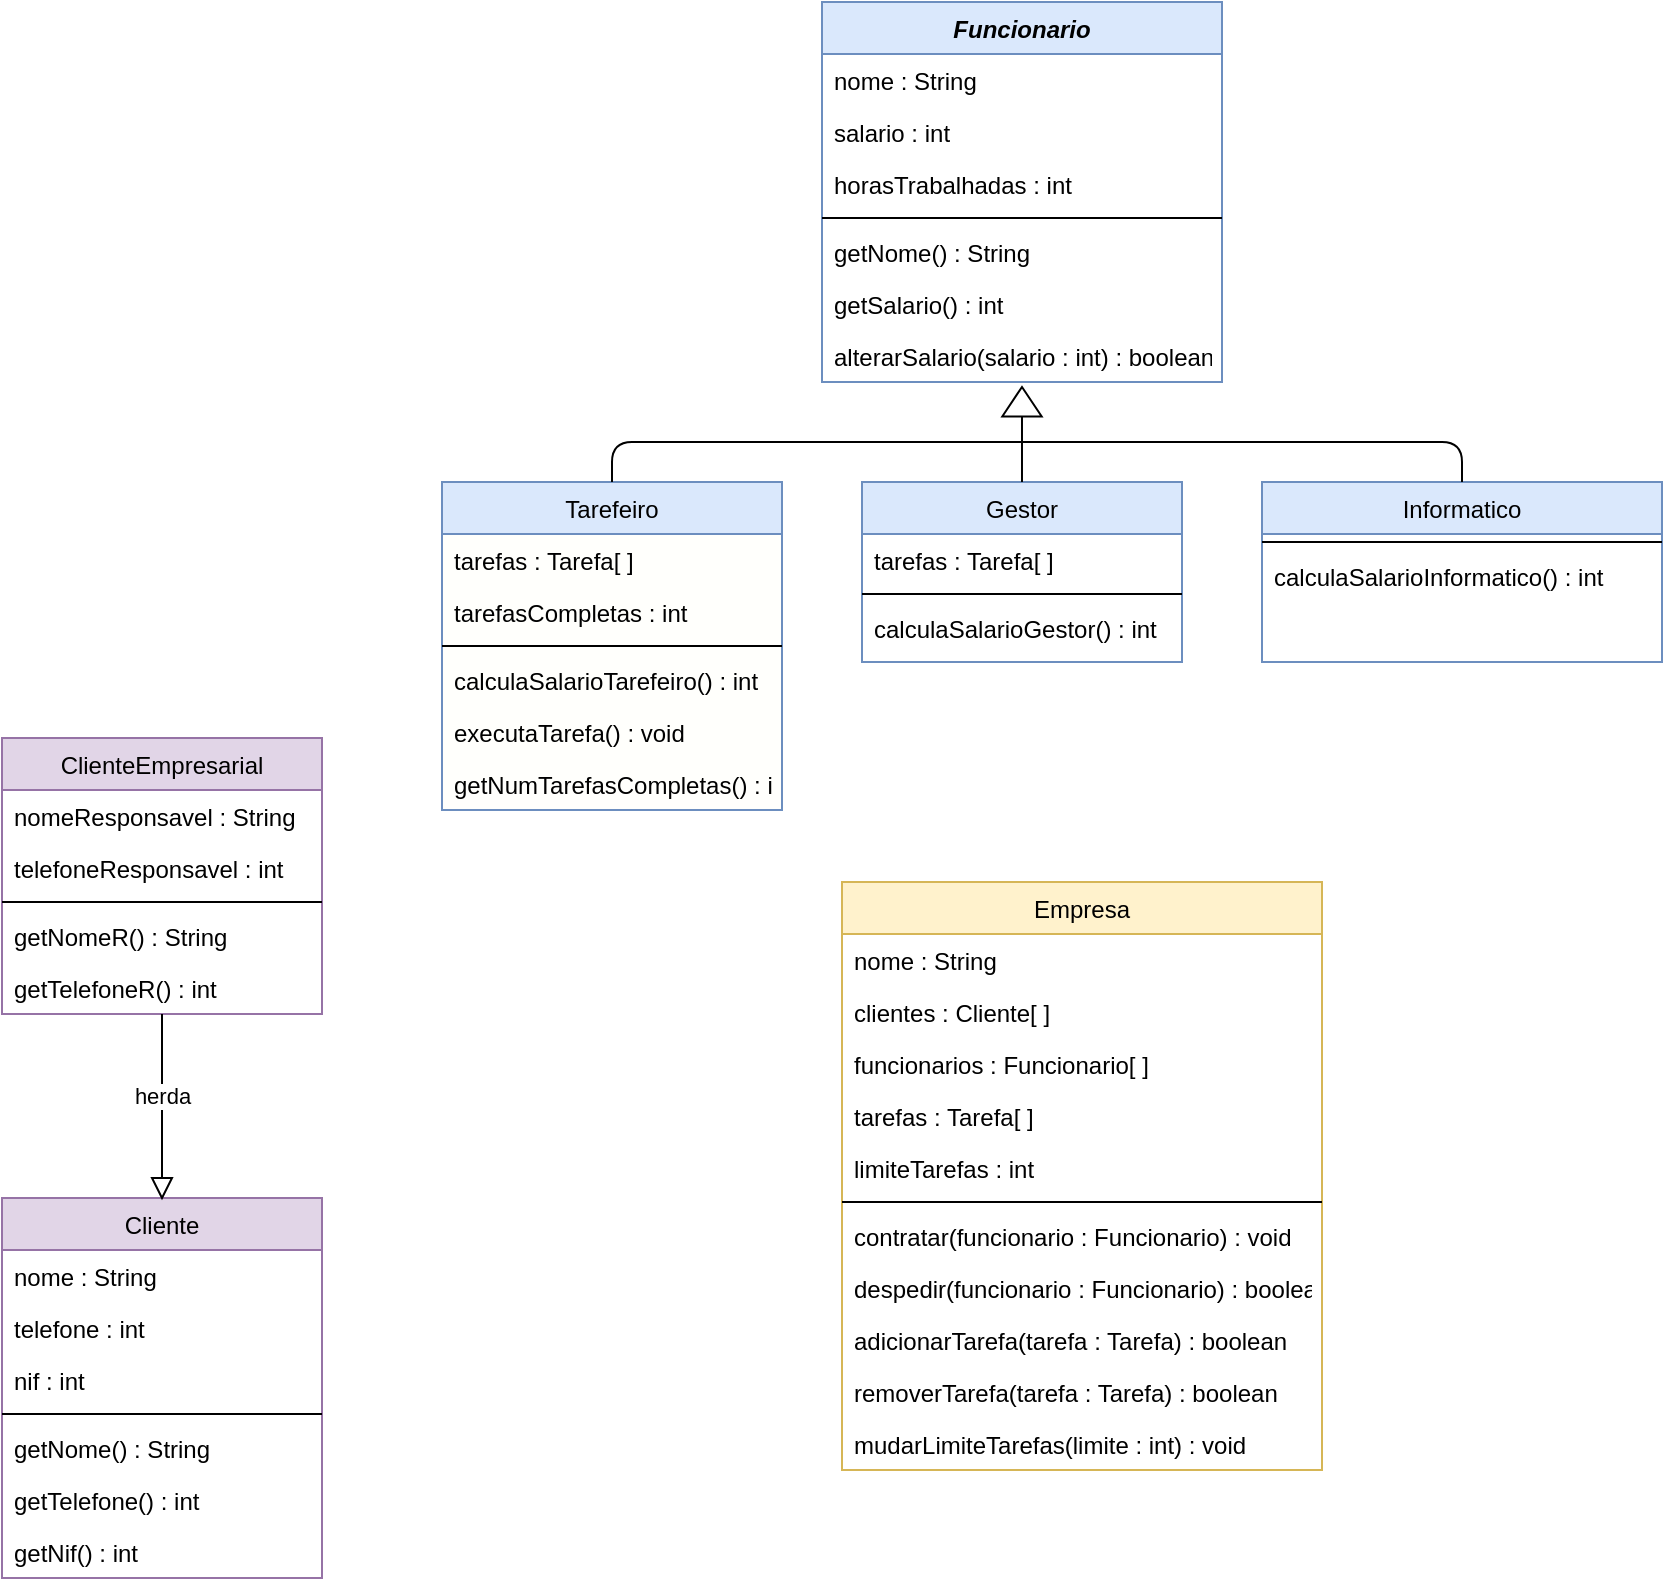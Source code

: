 <mxfile version="13.10.2" type="device"><diagram id="C5RBs43oDa-KdzZeNtuy" name="Page-1"><mxGraphModel dx="906" dy="1689" grid="1" gridSize="10" guides="1" tooltips="1" connect="1" arrows="1" fold="1" page="1" pageScale="1" pageWidth="827" pageHeight="1169" math="0" shadow="0"><root><mxCell id="WIyWlLk6GJQsqaUBKTNV-0"/><mxCell id="WIyWlLk6GJQsqaUBKTNV-1" parent="WIyWlLk6GJQsqaUBKTNV-0"/><mxCell id="zkfFHV4jXpPFQw0GAbJ--0" value="ClienteEmpresarial" style="swimlane;fontStyle=0;align=center;verticalAlign=top;childLayout=stackLayout;horizontal=1;startSize=26;horizontalStack=0;resizeParent=1;resizeLast=0;collapsible=1;marginBottom=0;rounded=0;shadow=0;strokeWidth=1;fillColor=#e1d5e7;strokeColor=#9673a6;swimlaneFillColor=#ffffff;" parent="WIyWlLk6GJQsqaUBKTNV-1" vertex="1"><mxGeometry x="90" y="-472" width="160" height="138" as="geometry"><mxRectangle x="230" y="140" width="160" height="26" as="alternateBounds"/></mxGeometry></mxCell><mxCell id="zkfFHV4jXpPFQw0GAbJ--1" value="nomeResponsavel : String" style="text;align=left;verticalAlign=top;spacingLeft=4;spacingRight=4;overflow=hidden;rotatable=0;points=[[0,0.5],[1,0.5]];portConstraint=eastwest;" parent="zkfFHV4jXpPFQw0GAbJ--0" vertex="1"><mxGeometry y="26" width="160" height="26" as="geometry"/></mxCell><mxCell id="zkfFHV4jXpPFQw0GAbJ--2" value="telefoneResponsavel : int" style="text;align=left;verticalAlign=top;spacingLeft=4;spacingRight=4;overflow=hidden;rotatable=0;points=[[0,0.5],[1,0.5]];portConstraint=eastwest;rounded=0;shadow=0;html=0;" parent="zkfFHV4jXpPFQw0GAbJ--0" vertex="1"><mxGeometry y="52" width="160" height="26" as="geometry"/></mxCell><mxCell id="zkfFHV4jXpPFQw0GAbJ--4" value="" style="line;html=1;strokeWidth=1;align=left;verticalAlign=middle;spacingTop=-1;spacingLeft=3;spacingRight=3;rotatable=0;labelPosition=right;points=[];portConstraint=eastwest;" parent="zkfFHV4jXpPFQw0GAbJ--0" vertex="1"><mxGeometry y="78" width="160" height="8" as="geometry"/></mxCell><mxCell id="zkfFHV4jXpPFQw0GAbJ--5" value="getNomeR() : String" style="text;align=left;verticalAlign=top;spacingLeft=4;spacingRight=4;overflow=hidden;rotatable=0;points=[[0,0.5],[1,0.5]];portConstraint=eastwest;" parent="zkfFHV4jXpPFQw0GAbJ--0" vertex="1"><mxGeometry y="86" width="160" height="26" as="geometry"/></mxCell><mxCell id="XM5NLu4R7-wN5_ERn8bG-16" value="getTelefoneR() : int" style="text;align=left;verticalAlign=top;spacingLeft=4;spacingRight=4;overflow=hidden;rotatable=0;points=[[0,0.5],[1,0.5]];portConstraint=eastwest;" vertex="1" parent="zkfFHV4jXpPFQw0GAbJ--0"><mxGeometry y="112" width="160" height="26" as="geometry"/></mxCell><mxCell id="zkfFHV4jXpPFQw0GAbJ--6" value="Empresa" style="swimlane;fontStyle=0;align=center;verticalAlign=top;childLayout=stackLayout;horizontal=1;startSize=26;horizontalStack=0;resizeParent=1;resizeLast=0;collapsible=1;marginBottom=0;rounded=0;shadow=0;strokeWidth=1;fillColor=#fff2cc;strokeColor=#d6b656;swimlaneFillColor=#ffffff;" parent="WIyWlLk6GJQsqaUBKTNV-1" vertex="1"><mxGeometry x="510" y="-400" width="240" height="294" as="geometry"><mxRectangle x="130" y="380" width="160" height="26" as="alternateBounds"/></mxGeometry></mxCell><mxCell id="XM5NLu4R7-wN5_ERn8bG-1" value="nome : String" style="text;align=left;verticalAlign=top;spacingLeft=4;spacingRight=4;overflow=hidden;rotatable=0;points=[[0,0.5],[1,0.5]];portConstraint=eastwest;" vertex="1" parent="zkfFHV4jXpPFQw0GAbJ--6"><mxGeometry y="26" width="240" height="26" as="geometry"/></mxCell><mxCell id="zkfFHV4jXpPFQw0GAbJ--7" value="clientes : Cliente[ ]" style="text;align=left;verticalAlign=top;spacingLeft=4;spacingRight=4;overflow=hidden;rotatable=0;points=[[0,0.5],[1,0.5]];portConstraint=eastwest;" parent="zkfFHV4jXpPFQw0GAbJ--6" vertex="1"><mxGeometry y="52" width="240" height="26" as="geometry"/></mxCell><mxCell id="XM5NLu4R7-wN5_ERn8bG-0" value="funcionarios : Funcionario[ ]" style="text;align=left;verticalAlign=top;spacingLeft=4;spacingRight=4;overflow=hidden;rotatable=0;points=[[0,0.5],[1,0.5]];portConstraint=eastwest;" vertex="1" parent="zkfFHV4jXpPFQw0GAbJ--6"><mxGeometry y="78" width="240" height="26" as="geometry"/></mxCell><mxCell id="zkfFHV4jXpPFQw0GAbJ--8" value="tarefas : Tarefa[ ]" style="text;align=left;verticalAlign=top;spacingLeft=4;spacingRight=4;overflow=hidden;rotatable=0;points=[[0,0.5],[1,0.5]];portConstraint=eastwest;rounded=0;shadow=0;html=0;" parent="zkfFHV4jXpPFQw0GAbJ--6" vertex="1"><mxGeometry y="104" width="240" height="26" as="geometry"/></mxCell><mxCell id="XM5NLu4R7-wN5_ERn8bG-6" value="limiteTarefas : int" style="text;align=left;verticalAlign=top;spacingLeft=4;spacingRight=4;overflow=hidden;rotatable=0;points=[[0,0.5],[1,0.5]];portConstraint=eastwest;rounded=0;shadow=0;html=0;" vertex="1" parent="zkfFHV4jXpPFQw0GAbJ--6"><mxGeometry y="130" width="240" height="26" as="geometry"/></mxCell><mxCell id="zkfFHV4jXpPFQw0GAbJ--9" value="" style="line;html=1;strokeWidth=1;align=left;verticalAlign=middle;spacingTop=-1;spacingLeft=3;spacingRight=3;rotatable=0;labelPosition=right;points=[];portConstraint=eastwest;" parent="zkfFHV4jXpPFQw0GAbJ--6" vertex="1"><mxGeometry y="156" width="240" height="8" as="geometry"/></mxCell><mxCell id="zkfFHV4jXpPFQw0GAbJ--11" value="contratar(funcionario : Funcionario) : void" style="text;align=left;verticalAlign=top;spacingLeft=4;spacingRight=4;overflow=hidden;rotatable=0;points=[[0,0.5],[1,0.5]];portConstraint=eastwest;" parent="zkfFHV4jXpPFQw0GAbJ--6" vertex="1"><mxGeometry y="164" width="240" height="26" as="geometry"/></mxCell><mxCell id="XM5NLu4R7-wN5_ERn8bG-2" value="despedir(funcionario : Funcionario) : boolean" style="text;align=left;verticalAlign=top;spacingLeft=4;spacingRight=4;overflow=hidden;rotatable=0;points=[[0,0.5],[1,0.5]];portConstraint=eastwest;" vertex="1" parent="zkfFHV4jXpPFQw0GAbJ--6"><mxGeometry y="190" width="240" height="26" as="geometry"/></mxCell><mxCell id="XM5NLu4R7-wN5_ERn8bG-3" value="adicionarTarefa(tarefa : Tarefa) : boolean" style="text;align=left;verticalAlign=top;spacingLeft=4;spacingRight=4;overflow=hidden;rotatable=0;points=[[0,0.5],[1,0.5]];portConstraint=eastwest;" vertex="1" parent="zkfFHV4jXpPFQw0GAbJ--6"><mxGeometry y="216" width="240" height="26" as="geometry"/></mxCell><mxCell id="XM5NLu4R7-wN5_ERn8bG-4" value="removerTarefa(tarefa : Tarefa) : boolean" style="text;align=left;verticalAlign=top;spacingLeft=4;spacingRight=4;overflow=hidden;rotatable=0;points=[[0,0.5],[1,0.5]];portConstraint=eastwest;" vertex="1" parent="zkfFHV4jXpPFQw0GAbJ--6"><mxGeometry y="242" width="240" height="26" as="geometry"/></mxCell><mxCell id="XM5NLu4R7-wN5_ERn8bG-5" value="mudarLimiteTarefas(limite : int) : void" style="text;align=left;verticalAlign=top;spacingLeft=4;spacingRight=4;overflow=hidden;rotatable=0;points=[[0,0.5],[1,0.5]];portConstraint=eastwest;" vertex="1" parent="zkfFHV4jXpPFQw0GAbJ--6"><mxGeometry y="268" width="240" height="26" as="geometry"/></mxCell><mxCell id="zkfFHV4jXpPFQw0GAbJ--17" value="Funcionario" style="swimlane;fontStyle=3;align=center;verticalAlign=top;childLayout=stackLayout;horizontal=1;startSize=26;horizontalStack=0;resizeParent=1;resizeLast=0;collapsible=1;marginBottom=0;rounded=0;shadow=0;strokeWidth=1;fillColor=#dae8fc;strokeColor=#6c8ebf;swimlaneFillColor=#ffffff;" parent="WIyWlLk6GJQsqaUBKTNV-1" vertex="1"><mxGeometry x="500" y="-840" width="200" height="190" as="geometry"><mxRectangle x="550" y="140" width="160" height="26" as="alternateBounds"/></mxGeometry></mxCell><mxCell id="XM5NLu4R7-wN5_ERn8bG-49" value="nome : String" style="text;align=left;verticalAlign=top;spacingLeft=4;spacingRight=4;overflow=hidden;rotatable=0;points=[[0,0.5],[1,0.5]];portConstraint=eastwest;" vertex="1" parent="zkfFHV4jXpPFQw0GAbJ--17"><mxGeometry y="26" width="200" height="26" as="geometry"/></mxCell><mxCell id="zkfFHV4jXpPFQw0GAbJ--18" value="salario : int" style="text;align=left;verticalAlign=top;spacingLeft=4;spacingRight=4;overflow=hidden;rotatable=0;points=[[0,0.5],[1,0.5]];portConstraint=eastwest;" parent="zkfFHV4jXpPFQw0GAbJ--17" vertex="1"><mxGeometry y="52" width="200" height="26" as="geometry"/></mxCell><mxCell id="zkfFHV4jXpPFQw0GAbJ--19" value="horasTrabalhadas : int" style="text;align=left;verticalAlign=top;spacingLeft=4;spacingRight=4;overflow=hidden;rotatable=0;points=[[0,0.5],[1,0.5]];portConstraint=eastwest;rounded=0;shadow=0;html=0;" parent="zkfFHV4jXpPFQw0GAbJ--17" vertex="1"><mxGeometry y="78" width="200" height="26" as="geometry"/></mxCell><mxCell id="zkfFHV4jXpPFQw0GAbJ--23" value="" style="line;html=1;strokeWidth=1;align=left;verticalAlign=middle;spacingTop=-1;spacingLeft=3;spacingRight=3;rotatable=0;labelPosition=right;points=[];portConstraint=eastwest;" parent="zkfFHV4jXpPFQw0GAbJ--17" vertex="1"><mxGeometry y="104" width="200" height="8" as="geometry"/></mxCell><mxCell id="XM5NLu4R7-wN5_ERn8bG-53" value="getNome() : String" style="text;align=left;verticalAlign=top;spacingLeft=4;spacingRight=4;overflow=hidden;rotatable=0;points=[[0,0.5],[1,0.5]];portConstraint=eastwest;" vertex="1" parent="zkfFHV4jXpPFQw0GAbJ--17"><mxGeometry y="112" width="200" height="26" as="geometry"/></mxCell><mxCell id="XM5NLu4R7-wN5_ERn8bG-54" value="getSalario() : int" style="text;align=left;verticalAlign=top;spacingLeft=4;spacingRight=4;overflow=hidden;rotatable=0;points=[[0,0.5],[1,0.5]];portConstraint=eastwest;" vertex="1" parent="zkfFHV4jXpPFQw0GAbJ--17"><mxGeometry y="138" width="200" height="26" as="geometry"/></mxCell><mxCell id="XM5NLu4R7-wN5_ERn8bG-38" value="alterarSalario(salario : int) : boolean" style="text;align=left;verticalAlign=top;spacingLeft=4;spacingRight=4;overflow=hidden;rotatable=0;points=[[0,0.5],[1,0.5]];portConstraint=eastwest;" vertex="1" parent="zkfFHV4jXpPFQw0GAbJ--17"><mxGeometry y="164" width="200" height="26" as="geometry"/></mxCell><mxCell id="XM5NLu4R7-wN5_ERn8bG-8" value="Cliente" style="swimlane;fontStyle=0;align=center;verticalAlign=top;childLayout=stackLayout;horizontal=1;startSize=26;horizontalStack=0;resizeParent=1;resizeLast=0;collapsible=1;marginBottom=0;rounded=0;shadow=0;strokeWidth=1;fillColor=#e1d5e7;strokeColor=#9673a6;swimlaneFillColor=#ffffff;" vertex="1" parent="WIyWlLk6GJQsqaUBKTNV-1"><mxGeometry x="90" y="-242" width="160" height="190" as="geometry"><mxRectangle x="230" y="140" width="160" height="26" as="alternateBounds"/></mxGeometry></mxCell><mxCell id="XM5NLu4R7-wN5_ERn8bG-9" value="nome : String" style="text;align=left;verticalAlign=top;spacingLeft=4;spacingRight=4;overflow=hidden;rotatable=0;points=[[0,0.5],[1,0.5]];portConstraint=eastwest;" vertex="1" parent="XM5NLu4R7-wN5_ERn8bG-8"><mxGeometry y="26" width="160" height="26" as="geometry"/></mxCell><mxCell id="XM5NLu4R7-wN5_ERn8bG-10" value="telefone : int" style="text;align=left;verticalAlign=top;spacingLeft=4;spacingRight=4;overflow=hidden;rotatable=0;points=[[0,0.5],[1,0.5]];portConstraint=eastwest;rounded=0;shadow=0;html=0;" vertex="1" parent="XM5NLu4R7-wN5_ERn8bG-8"><mxGeometry y="52" width="160" height="26" as="geometry"/></mxCell><mxCell id="XM5NLu4R7-wN5_ERn8bG-11" value="nif : int" style="text;align=left;verticalAlign=top;spacingLeft=4;spacingRight=4;overflow=hidden;rotatable=0;points=[[0,0.5],[1,0.5]];portConstraint=eastwest;rounded=0;shadow=0;html=0;" vertex="1" parent="XM5NLu4R7-wN5_ERn8bG-8"><mxGeometry y="78" width="160" height="26" as="geometry"/></mxCell><mxCell id="XM5NLu4R7-wN5_ERn8bG-12" value="" style="line;html=1;strokeWidth=1;align=left;verticalAlign=middle;spacingTop=-1;spacingLeft=3;spacingRight=3;rotatable=0;labelPosition=right;points=[];portConstraint=eastwest;" vertex="1" parent="XM5NLu4R7-wN5_ERn8bG-8"><mxGeometry y="104" width="160" height="8" as="geometry"/></mxCell><mxCell id="XM5NLu4R7-wN5_ERn8bG-50" value="getNome() : String" style="text;align=left;verticalAlign=top;spacingLeft=4;spacingRight=4;overflow=hidden;rotatable=0;points=[[0,0.5],[1,0.5]];portConstraint=eastwest;" vertex="1" parent="XM5NLu4R7-wN5_ERn8bG-8"><mxGeometry y="112" width="160" height="26" as="geometry"/></mxCell><mxCell id="XM5NLu4R7-wN5_ERn8bG-51" value="getTelefone() : int" style="text;align=left;verticalAlign=top;spacingLeft=4;spacingRight=4;overflow=hidden;rotatable=0;points=[[0,0.5],[1,0.5]];portConstraint=eastwest;" vertex="1" parent="XM5NLu4R7-wN5_ERn8bG-8"><mxGeometry y="138" width="160" height="26" as="geometry"/></mxCell><mxCell id="XM5NLu4R7-wN5_ERn8bG-52" value="getNif() : int" style="text;align=left;verticalAlign=top;spacingLeft=4;spacingRight=4;overflow=hidden;rotatable=0;points=[[0,0.5],[1,0.5]];portConstraint=eastwest;" vertex="1" parent="XM5NLu4R7-wN5_ERn8bG-8"><mxGeometry y="164" width="160" height="26" as="geometry"/></mxCell><mxCell id="XM5NLu4R7-wN5_ERn8bG-14" value="herda" style="endArrow=none;html=1;entryX=0.5;entryY=1;entryDx=0;entryDy=0;exitX=0;exitY=0.5;exitDx=0;exitDy=0;" edge="1" parent="WIyWlLk6GJQsqaUBKTNV-1" source="XM5NLu4R7-wN5_ERn8bG-15" target="zkfFHV4jXpPFQw0GAbJ--0"><mxGeometry width="50" height="50" relative="1" as="geometry"><mxPoint x="390" y="-262" as="sourcePoint"/><mxPoint x="440" y="-312" as="targetPoint"/></mxGeometry></mxCell><mxCell id="XM5NLu4R7-wN5_ERn8bG-15" value="" style="triangle;whiteSpace=wrap;html=1;rotation=90;" vertex="1" parent="WIyWlLk6GJQsqaUBKTNV-1"><mxGeometry x="165" y="-252" width="10" height="10" as="geometry"/></mxCell><mxCell id="XM5NLu4R7-wN5_ERn8bG-17" value="Gestor" style="swimlane;fontStyle=0;align=center;verticalAlign=top;childLayout=stackLayout;horizontal=1;startSize=26;horizontalStack=0;resizeParent=1;resizeLast=0;collapsible=1;marginBottom=0;rounded=0;shadow=0;strokeWidth=1;fillColor=#dae8fc;strokeColor=#6c8ebf;swimlaneFillColor=#ffffff;" vertex="1" parent="WIyWlLk6GJQsqaUBKTNV-1"><mxGeometry x="520" y="-600" width="160" height="90" as="geometry"><mxRectangle x="550" y="140" width="160" height="26" as="alternateBounds"/></mxGeometry></mxCell><mxCell id="XM5NLu4R7-wN5_ERn8bG-18" value="tarefas : Tarefa[ ]" style="text;align=left;verticalAlign=top;spacingLeft=4;spacingRight=4;overflow=hidden;rotatable=0;points=[[0,0.5],[1,0.5]];portConstraint=eastwest;" vertex="1" parent="XM5NLu4R7-wN5_ERn8bG-17"><mxGeometry y="26" width="160" height="26" as="geometry"/></mxCell><mxCell id="XM5NLu4R7-wN5_ERn8bG-23" value="" style="line;html=1;strokeWidth=1;align=left;verticalAlign=middle;spacingTop=-1;spacingLeft=3;spacingRight=3;rotatable=0;labelPosition=right;points=[];portConstraint=eastwest;" vertex="1" parent="XM5NLu4R7-wN5_ERn8bG-17"><mxGeometry y="52" width="160" height="8" as="geometry"/></mxCell><mxCell id="XM5NLu4R7-wN5_ERn8bG-24" value="calculaSalarioGestor() : int" style="text;align=left;verticalAlign=top;spacingLeft=4;spacingRight=4;overflow=hidden;rotatable=0;points=[[0,0.5],[1,0.5]];portConstraint=eastwest;" vertex="1" parent="XM5NLu4R7-wN5_ERn8bG-17"><mxGeometry y="60" width="160" height="26" as="geometry"/></mxCell><mxCell id="XM5NLu4R7-wN5_ERn8bG-26" value="Informatico" style="swimlane;fontStyle=0;align=center;verticalAlign=top;childLayout=stackLayout;horizontal=1;startSize=26;horizontalStack=0;resizeParent=1;resizeLast=0;collapsible=1;marginBottom=0;rounded=0;shadow=0;strokeWidth=1;fillColor=#dae8fc;strokeColor=#6c8ebf;swimlaneFillColor=#ffffff;" vertex="1" parent="WIyWlLk6GJQsqaUBKTNV-1"><mxGeometry x="720" y="-600" width="200" height="90" as="geometry"><mxRectangle x="550" y="140" width="160" height="26" as="alternateBounds"/></mxGeometry></mxCell><mxCell id="XM5NLu4R7-wN5_ERn8bG-32" value="" style="line;html=1;strokeWidth=1;align=left;verticalAlign=middle;spacingTop=-1;spacingLeft=3;spacingRight=3;rotatable=0;labelPosition=right;points=[];portConstraint=eastwest;" vertex="1" parent="XM5NLu4R7-wN5_ERn8bG-26"><mxGeometry y="26" width="200" height="8" as="geometry"/></mxCell><mxCell id="XM5NLu4R7-wN5_ERn8bG-39" value="calculaSalarioInformatico() : int" style="text;align=left;verticalAlign=top;spacingLeft=4;spacingRight=4;overflow=hidden;rotatable=0;points=[[0,0.5],[1,0.5]];portConstraint=eastwest;" vertex="1" parent="XM5NLu4R7-wN5_ERn8bG-26"><mxGeometry y="34" width="200" height="26" as="geometry"/></mxCell><mxCell id="XM5NLu4R7-wN5_ERn8bG-40" value="Tarefeiro" style="swimlane;fontStyle=0;align=center;verticalAlign=top;childLayout=stackLayout;horizontal=1;startSize=26;horizontalStack=0;resizeParent=1;resizeLast=0;collapsible=1;marginBottom=0;rounded=0;shadow=0;strokeWidth=1;fillColor=#dae8fc;strokeColor=#6c8ebf;swimlaneFillColor=#FFFFFC;" vertex="1" parent="WIyWlLk6GJQsqaUBKTNV-1"><mxGeometry x="310" y="-600" width="170" height="164" as="geometry"><mxRectangle x="550" y="140" width="160" height="26" as="alternateBounds"/></mxGeometry></mxCell><mxCell id="XM5NLu4R7-wN5_ERn8bG-41" value="tarefas : Tarefa[ ]" style="text;align=left;verticalAlign=top;spacingLeft=4;spacingRight=4;overflow=hidden;rotatable=0;points=[[0,0.5],[1,0.5]];portConstraint=eastwest;" vertex="1" parent="XM5NLu4R7-wN5_ERn8bG-40"><mxGeometry y="26" width="170" height="26" as="geometry"/></mxCell><mxCell id="XM5NLu4R7-wN5_ERn8bG-59" value="tarefasCompletas : int" style="text;align=left;verticalAlign=top;spacingLeft=4;spacingRight=4;overflow=hidden;rotatable=0;points=[[0,0.5],[1,0.5]];portConstraint=eastwest;" vertex="1" parent="XM5NLu4R7-wN5_ERn8bG-40"><mxGeometry y="52" width="170" height="26" as="geometry"/></mxCell><mxCell id="XM5NLu4R7-wN5_ERn8bG-46" value="" style="line;html=1;strokeWidth=1;align=left;verticalAlign=middle;spacingTop=-1;spacingLeft=3;spacingRight=3;rotatable=0;labelPosition=right;points=[];portConstraint=eastwest;" vertex="1" parent="XM5NLu4R7-wN5_ERn8bG-40"><mxGeometry y="78" width="170" height="8" as="geometry"/></mxCell><mxCell id="XM5NLu4R7-wN5_ERn8bG-47" value="calculaSalarioTarefeiro() : int" style="text;align=left;verticalAlign=top;spacingLeft=4;spacingRight=4;overflow=hidden;rotatable=0;points=[[0,0.5],[1,0.5]];portConstraint=eastwest;" vertex="1" parent="XM5NLu4R7-wN5_ERn8bG-40"><mxGeometry y="86" width="170" height="26" as="geometry"/></mxCell><mxCell id="XM5NLu4R7-wN5_ERn8bG-58" value="executaTarefa() : void" style="text;align=left;verticalAlign=top;spacingLeft=4;spacingRight=4;overflow=hidden;rotatable=0;points=[[0,0.5],[1,0.5]];portConstraint=eastwest;" vertex="1" parent="XM5NLu4R7-wN5_ERn8bG-40"><mxGeometry y="112" width="170" height="26" as="geometry"/></mxCell><mxCell id="XM5NLu4R7-wN5_ERn8bG-60" value="getNumTarefasCompletas() : int" style="text;align=left;verticalAlign=top;spacingLeft=4;spacingRight=4;overflow=hidden;rotatable=0;points=[[0,0.5],[1,0.5]];portConstraint=eastwest;" vertex="1" parent="XM5NLu4R7-wN5_ERn8bG-40"><mxGeometry y="138" width="170" height="26" as="geometry"/></mxCell><mxCell id="XM5NLu4R7-wN5_ERn8bG-62" value="" style="triangle;whiteSpace=wrap;html=1;gradientColor=none;rotation=-90;" vertex="1" parent="WIyWlLk6GJQsqaUBKTNV-1"><mxGeometry x="592.6" y="-650" width="14.79" height="19.72" as="geometry"/></mxCell><mxCell id="XM5NLu4R7-wN5_ERn8bG-63" value="" style="endArrow=none;html=1;entryX=0;entryY=0.5;entryDx=0;entryDy=0;exitX=0.5;exitY=0;exitDx=0;exitDy=0;" edge="1" parent="WIyWlLk6GJQsqaUBKTNV-1" source="XM5NLu4R7-wN5_ERn8bG-17" target="XM5NLu4R7-wN5_ERn8bG-62"><mxGeometry width="50" height="50" relative="1" as="geometry"><mxPoint x="650" y="-600" as="sourcePoint"/><mxPoint x="700" y="-650" as="targetPoint"/></mxGeometry></mxCell><mxCell id="XM5NLu4R7-wN5_ERn8bG-64" value="" style="endArrow=none;html=1;exitX=0.5;exitY=0;exitDx=0;exitDy=0;" edge="1" parent="WIyWlLk6GJQsqaUBKTNV-1" source="XM5NLu4R7-wN5_ERn8bG-40"><mxGeometry width="50" height="50" relative="1" as="geometry"><mxPoint x="610" y="-590" as="sourcePoint"/><mxPoint x="600" y="-620" as="targetPoint"/><Array as="points"><mxPoint x="395" y="-620"/></Array></mxGeometry></mxCell><mxCell id="XM5NLu4R7-wN5_ERn8bG-65" value="" style="endArrow=none;html=1;exitX=0.5;exitY=0;exitDx=0;exitDy=0;" edge="1" parent="WIyWlLk6GJQsqaUBKTNV-1" source="XM5NLu4R7-wN5_ERn8bG-26"><mxGeometry width="50" height="50" relative="1" as="geometry"><mxPoint x="375" y="-590" as="sourcePoint"/><mxPoint x="600" y="-620" as="targetPoint"/><Array as="points"><mxPoint x="820" y="-620"/></Array></mxGeometry></mxCell></root></mxGraphModel></diagram></mxfile>